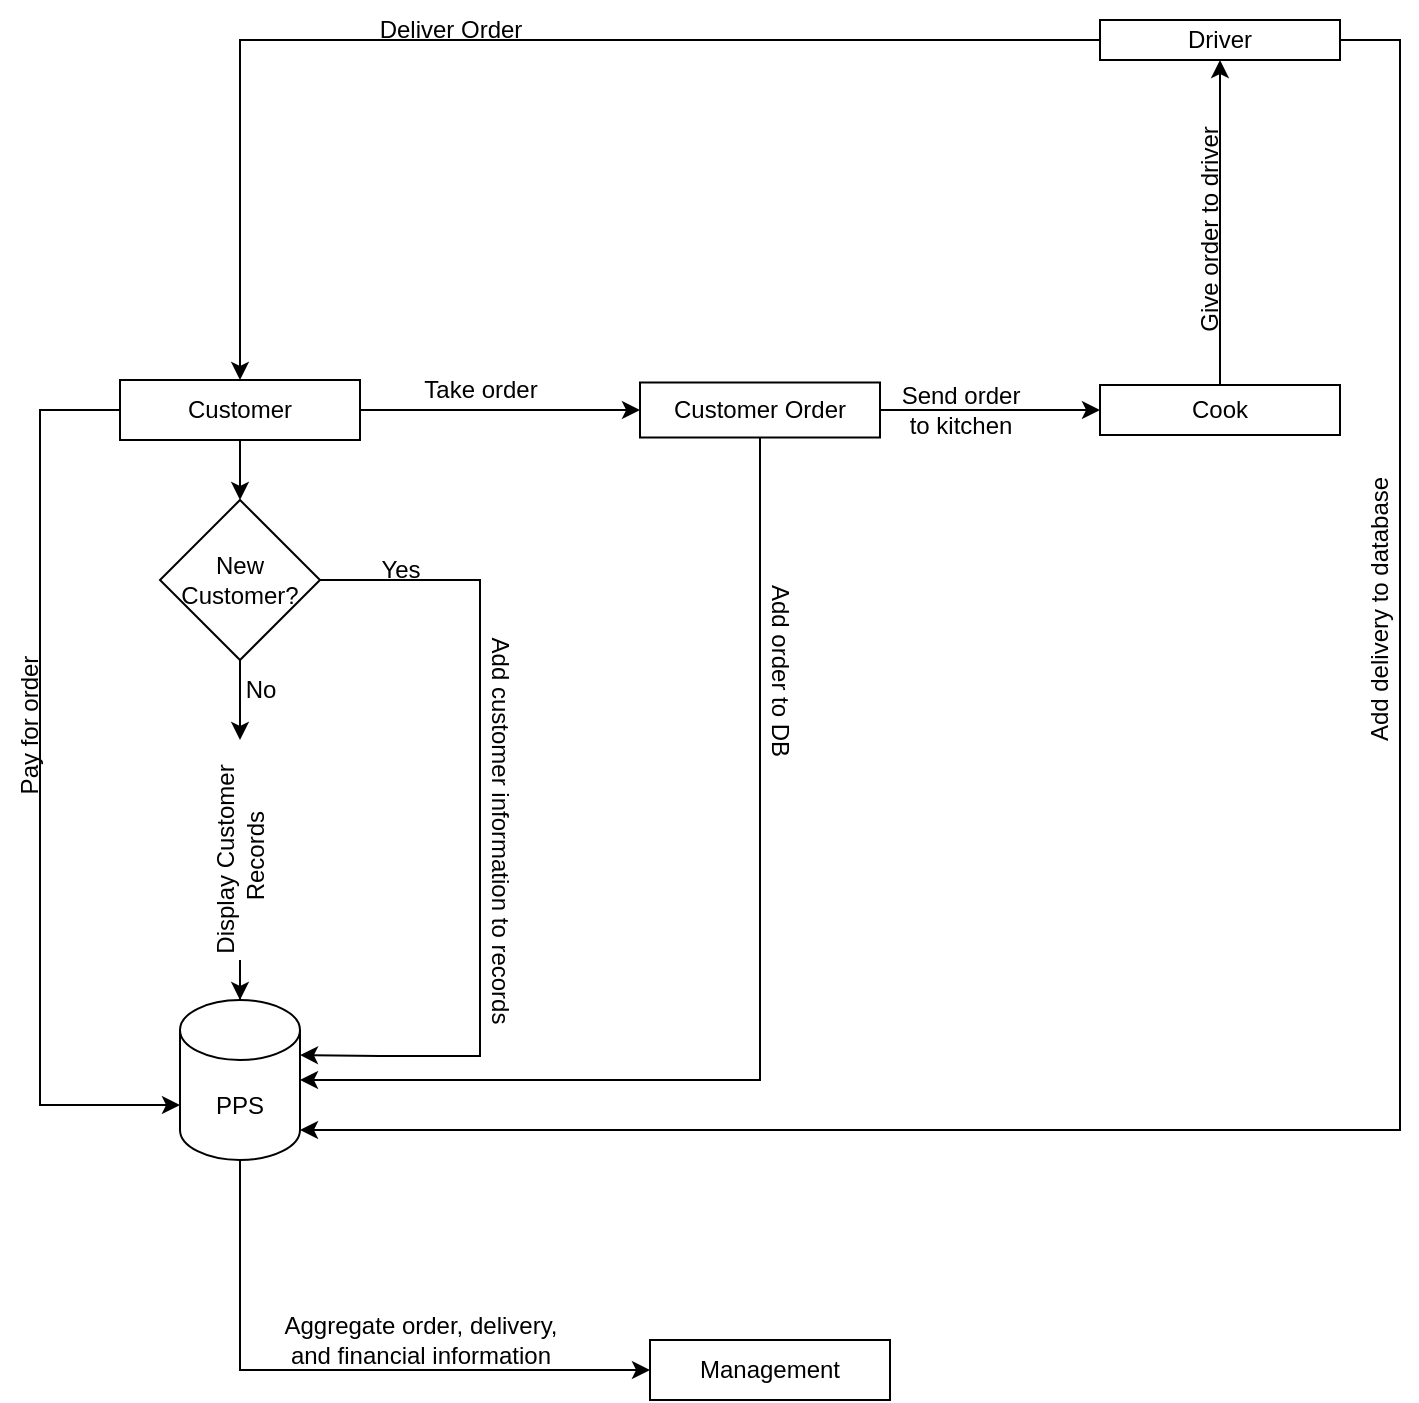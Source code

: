 <mxfile version="21.2.0" type="github">
  <diagram name="Page-1" id="OOlPxlB5Ag2BuIWwY0A2">
    <mxGraphModel dx="1341" dy="1953" grid="1" gridSize="10" guides="1" tooltips="1" connect="1" arrows="1" fold="1" page="1" pageScale="1" pageWidth="850" pageHeight="1100" math="0" shadow="0">
      <root>
        <mxCell id="0" />
        <mxCell id="1" parent="0" />
        <mxCell id="YOALyTwaxrcfDbiU7Uk--3" value="" style="edgeStyle=orthogonalEdgeStyle;rounded=0;orthogonalLoop=1;jettySize=auto;html=1;" edge="1" parent="1" source="YOALyTwaxrcfDbiU7Uk--1">
          <mxGeometry relative="1" as="geometry">
            <mxPoint x="210" y="200" as="targetPoint" />
          </mxGeometry>
        </mxCell>
        <mxCell id="YOALyTwaxrcfDbiU7Uk--15" value="" style="edgeStyle=orthogonalEdgeStyle;rounded=0;orthogonalLoop=1;jettySize=auto;html=1;" edge="1" parent="1" source="YOALyTwaxrcfDbiU7Uk--1" target="YOALyTwaxrcfDbiU7Uk--14">
          <mxGeometry relative="1" as="geometry" />
        </mxCell>
        <mxCell id="YOALyTwaxrcfDbiU7Uk--29" style="edgeStyle=orthogonalEdgeStyle;rounded=0;orthogonalLoop=1;jettySize=auto;html=1;entryX=0;entryY=0;entryDx=0;entryDy=52.5;entryPerimeter=0;" edge="1" parent="1" source="YOALyTwaxrcfDbiU7Uk--1" target="YOALyTwaxrcfDbiU7Uk--6">
          <mxGeometry relative="1" as="geometry">
            <Array as="points">
              <mxPoint x="110" y="155" />
              <mxPoint x="110" y="503" />
            </Array>
          </mxGeometry>
        </mxCell>
        <mxCell id="YOALyTwaxrcfDbiU7Uk--1" value="Customer" style="rounded=0;whiteSpace=wrap;html=1;" vertex="1" parent="1">
          <mxGeometry x="150" y="140" width="120" height="30" as="geometry" />
        </mxCell>
        <mxCell id="YOALyTwaxrcfDbiU7Uk--7" value="" style="edgeStyle=orthogonalEdgeStyle;rounded=0;orthogonalLoop=1;jettySize=auto;html=1;" edge="1" parent="1" source="YOALyTwaxrcfDbiU7Uk--8" target="YOALyTwaxrcfDbiU7Uk--6">
          <mxGeometry relative="1" as="geometry" />
        </mxCell>
        <mxCell id="YOALyTwaxrcfDbiU7Uk--11" style="edgeStyle=orthogonalEdgeStyle;rounded=0;orthogonalLoop=1;jettySize=auto;html=1;entryX=1;entryY=0;entryDx=0;entryDy=27.5;entryPerimeter=0;" edge="1" parent="1" source="YOALyTwaxrcfDbiU7Uk--5" target="YOALyTwaxrcfDbiU7Uk--6">
          <mxGeometry relative="1" as="geometry">
            <mxPoint x="280" y="480" as="targetPoint" />
            <Array as="points">
              <mxPoint x="330" y="240" />
              <mxPoint x="330" y="478" />
              <mxPoint x="280" y="478" />
            </Array>
          </mxGeometry>
        </mxCell>
        <mxCell id="YOALyTwaxrcfDbiU7Uk--5" value="New Customer?" style="rhombus;whiteSpace=wrap;html=1;" vertex="1" parent="1">
          <mxGeometry x="170" y="200" width="80" height="80" as="geometry" />
        </mxCell>
        <mxCell id="YOALyTwaxrcfDbiU7Uk--35" style="edgeStyle=orthogonalEdgeStyle;rounded=0;orthogonalLoop=1;jettySize=auto;html=1;entryX=0;entryY=0.5;entryDx=0;entryDy=0;" edge="1" parent="1" source="YOALyTwaxrcfDbiU7Uk--6" target="YOALyTwaxrcfDbiU7Uk--32">
          <mxGeometry relative="1" as="geometry">
            <Array as="points">
              <mxPoint x="210" y="635" />
            </Array>
          </mxGeometry>
        </mxCell>
        <mxCell id="YOALyTwaxrcfDbiU7Uk--6" value="PPS" style="shape=cylinder3;whiteSpace=wrap;html=1;boundedLbl=1;backgroundOutline=1;size=15;" vertex="1" parent="1">
          <mxGeometry x="180" y="450" width="60" height="80" as="geometry" />
        </mxCell>
        <mxCell id="YOALyTwaxrcfDbiU7Uk--9" value="" style="edgeStyle=orthogonalEdgeStyle;rounded=0;orthogonalLoop=1;jettySize=auto;html=1;" edge="1" parent="1" source="YOALyTwaxrcfDbiU7Uk--5" target="YOALyTwaxrcfDbiU7Uk--8">
          <mxGeometry relative="1" as="geometry">
            <mxPoint x="210" y="280" as="sourcePoint" />
            <mxPoint x="210" y="400" as="targetPoint" />
          </mxGeometry>
        </mxCell>
        <mxCell id="YOALyTwaxrcfDbiU7Uk--8" value="Display Customer&lt;br&gt;&amp;nbsp;Records" style="text;html=1;align=center;verticalAlign=middle;resizable=0;points=[];autosize=1;strokeColor=none;fillColor=none;rotation=-90;" vertex="1" parent="1">
          <mxGeometry x="150" y="360" width="120" height="40" as="geometry" />
        </mxCell>
        <mxCell id="YOALyTwaxrcfDbiU7Uk--10" value="Yes&lt;br&gt;" style="text;html=1;align=center;verticalAlign=middle;resizable=0;points=[];autosize=1;strokeColor=none;fillColor=none;" vertex="1" parent="1">
          <mxGeometry x="270" y="220" width="40" height="30" as="geometry" />
        </mxCell>
        <mxCell id="YOALyTwaxrcfDbiU7Uk--12" value="No" style="text;html=1;align=center;verticalAlign=middle;resizable=0;points=[];autosize=1;strokeColor=none;fillColor=none;" vertex="1" parent="1">
          <mxGeometry x="200" y="280" width="40" height="30" as="geometry" />
        </mxCell>
        <mxCell id="YOALyTwaxrcfDbiU7Uk--13" value="Add customer information to records" style="text;html=1;align=center;verticalAlign=middle;resizable=0;points=[];autosize=1;strokeColor=none;fillColor=none;rotation=90;" vertex="1" parent="1">
          <mxGeometry x="230" y="350" width="220" height="30" as="geometry" />
        </mxCell>
        <mxCell id="YOALyTwaxrcfDbiU7Uk--17" value="" style="edgeStyle=orthogonalEdgeStyle;rounded=0;orthogonalLoop=1;jettySize=auto;html=1;" edge="1" parent="1" source="YOALyTwaxrcfDbiU7Uk--14" target="YOALyTwaxrcfDbiU7Uk--16">
          <mxGeometry relative="1" as="geometry" />
        </mxCell>
        <mxCell id="YOALyTwaxrcfDbiU7Uk--18" style="edgeStyle=orthogonalEdgeStyle;rounded=0;orthogonalLoop=1;jettySize=auto;html=1;entryX=1;entryY=0.5;entryDx=0;entryDy=0;entryPerimeter=0;" edge="1" parent="1" source="YOALyTwaxrcfDbiU7Uk--14" target="YOALyTwaxrcfDbiU7Uk--6">
          <mxGeometry relative="1" as="geometry">
            <Array as="points">
              <mxPoint x="470" y="490" />
            </Array>
          </mxGeometry>
        </mxCell>
        <mxCell id="YOALyTwaxrcfDbiU7Uk--14" value="Customer Order" style="whiteSpace=wrap;html=1;rounded=0;" vertex="1" parent="1">
          <mxGeometry x="410" y="141.25" width="120" height="27.5" as="geometry" />
        </mxCell>
        <mxCell id="YOALyTwaxrcfDbiU7Uk--23" value="" style="edgeStyle=orthogonalEdgeStyle;rounded=0;orthogonalLoop=1;jettySize=auto;html=1;" edge="1" parent="1" source="YOALyTwaxrcfDbiU7Uk--16" target="YOALyTwaxrcfDbiU7Uk--22">
          <mxGeometry relative="1" as="geometry" />
        </mxCell>
        <mxCell id="YOALyTwaxrcfDbiU7Uk--16" value="Cook" style="whiteSpace=wrap;html=1;rounded=0;" vertex="1" parent="1">
          <mxGeometry x="640" y="142.5" width="120" height="25" as="geometry" />
        </mxCell>
        <mxCell id="YOALyTwaxrcfDbiU7Uk--19" value="Add order to DB" style="text;html=1;align=center;verticalAlign=middle;resizable=0;points=[];autosize=1;strokeColor=none;fillColor=none;rotation=90;" vertex="1" parent="1">
          <mxGeometry x="425" y="270" width="110" height="30" as="geometry" />
        </mxCell>
        <mxCell id="YOALyTwaxrcfDbiU7Uk--20" value="Take order" style="text;html=1;align=center;verticalAlign=middle;resizable=0;points=[];autosize=1;strokeColor=none;fillColor=none;" vertex="1" parent="1">
          <mxGeometry x="290" y="130" width="80" height="30" as="geometry" />
        </mxCell>
        <mxCell id="YOALyTwaxrcfDbiU7Uk--21" value="Send order &lt;br&gt;to kitchen" style="text;html=1;align=center;verticalAlign=middle;resizable=0;points=[];autosize=1;strokeColor=none;fillColor=none;" vertex="1" parent="1">
          <mxGeometry x="530" y="135" width="80" height="40" as="geometry" />
        </mxCell>
        <mxCell id="YOALyTwaxrcfDbiU7Uk--24" style="edgeStyle=orthogonalEdgeStyle;rounded=0;orthogonalLoop=1;jettySize=auto;html=1;" edge="1" parent="1" source="YOALyTwaxrcfDbiU7Uk--22" target="YOALyTwaxrcfDbiU7Uk--1">
          <mxGeometry relative="1" as="geometry" />
        </mxCell>
        <mxCell id="YOALyTwaxrcfDbiU7Uk--36" style="edgeStyle=orthogonalEdgeStyle;rounded=0;orthogonalLoop=1;jettySize=auto;html=1;entryX=1;entryY=1;entryDx=0;entryDy=-15;entryPerimeter=0;" edge="1" parent="1" source="YOALyTwaxrcfDbiU7Uk--22" target="YOALyTwaxrcfDbiU7Uk--6">
          <mxGeometry relative="1" as="geometry">
            <Array as="points">
              <mxPoint x="790" y="-30" />
              <mxPoint x="790" y="515" />
            </Array>
          </mxGeometry>
        </mxCell>
        <mxCell id="YOALyTwaxrcfDbiU7Uk--22" value="Driver" style="whiteSpace=wrap;html=1;" vertex="1" parent="1">
          <mxGeometry x="640" y="-40" width="120" height="20" as="geometry" />
        </mxCell>
        <mxCell id="YOALyTwaxrcfDbiU7Uk--25" value="Give order to driver" style="text;html=1;align=center;verticalAlign=middle;resizable=0;points=[];autosize=1;strokeColor=none;fillColor=none;rotation=-90;" vertex="1" parent="1">
          <mxGeometry x="630" y="50" width="130" height="30" as="geometry" />
        </mxCell>
        <mxCell id="YOALyTwaxrcfDbiU7Uk--28" value="Deliver Order" style="text;html=1;align=center;verticalAlign=middle;resizable=0;points=[];autosize=1;strokeColor=none;fillColor=none;" vertex="1" parent="1">
          <mxGeometry x="270" y="-50" width="90" height="30" as="geometry" />
        </mxCell>
        <mxCell id="YOALyTwaxrcfDbiU7Uk--30" value="Pay for order" style="text;html=1;align=center;verticalAlign=middle;resizable=0;points=[];autosize=1;strokeColor=none;fillColor=none;rotation=-90;" vertex="1" parent="1">
          <mxGeometry x="60" y="298" width="90" height="30" as="geometry" />
        </mxCell>
        <mxCell id="YOALyTwaxrcfDbiU7Uk--32" value="Management" style="whiteSpace=wrap;html=1;" vertex="1" parent="1">
          <mxGeometry x="415" y="620" width="120" height="30" as="geometry" />
        </mxCell>
        <mxCell id="YOALyTwaxrcfDbiU7Uk--34" value="Aggregate order, delivery, &lt;br&gt;and financial information" style="text;html=1;align=center;verticalAlign=middle;resizable=0;points=[];autosize=1;strokeColor=none;fillColor=none;rotation=0;" vertex="1" parent="1">
          <mxGeometry x="220" y="600" width="160" height="40" as="geometry" />
        </mxCell>
        <mxCell id="YOALyTwaxrcfDbiU7Uk--37" value="Add delivery to database" style="text;html=1;align=center;verticalAlign=middle;resizable=0;points=[];autosize=1;strokeColor=none;fillColor=none;rotation=-90;" vertex="1" parent="1">
          <mxGeometry x="700" y="240" width="160" height="30" as="geometry" />
        </mxCell>
      </root>
    </mxGraphModel>
  </diagram>
</mxfile>
